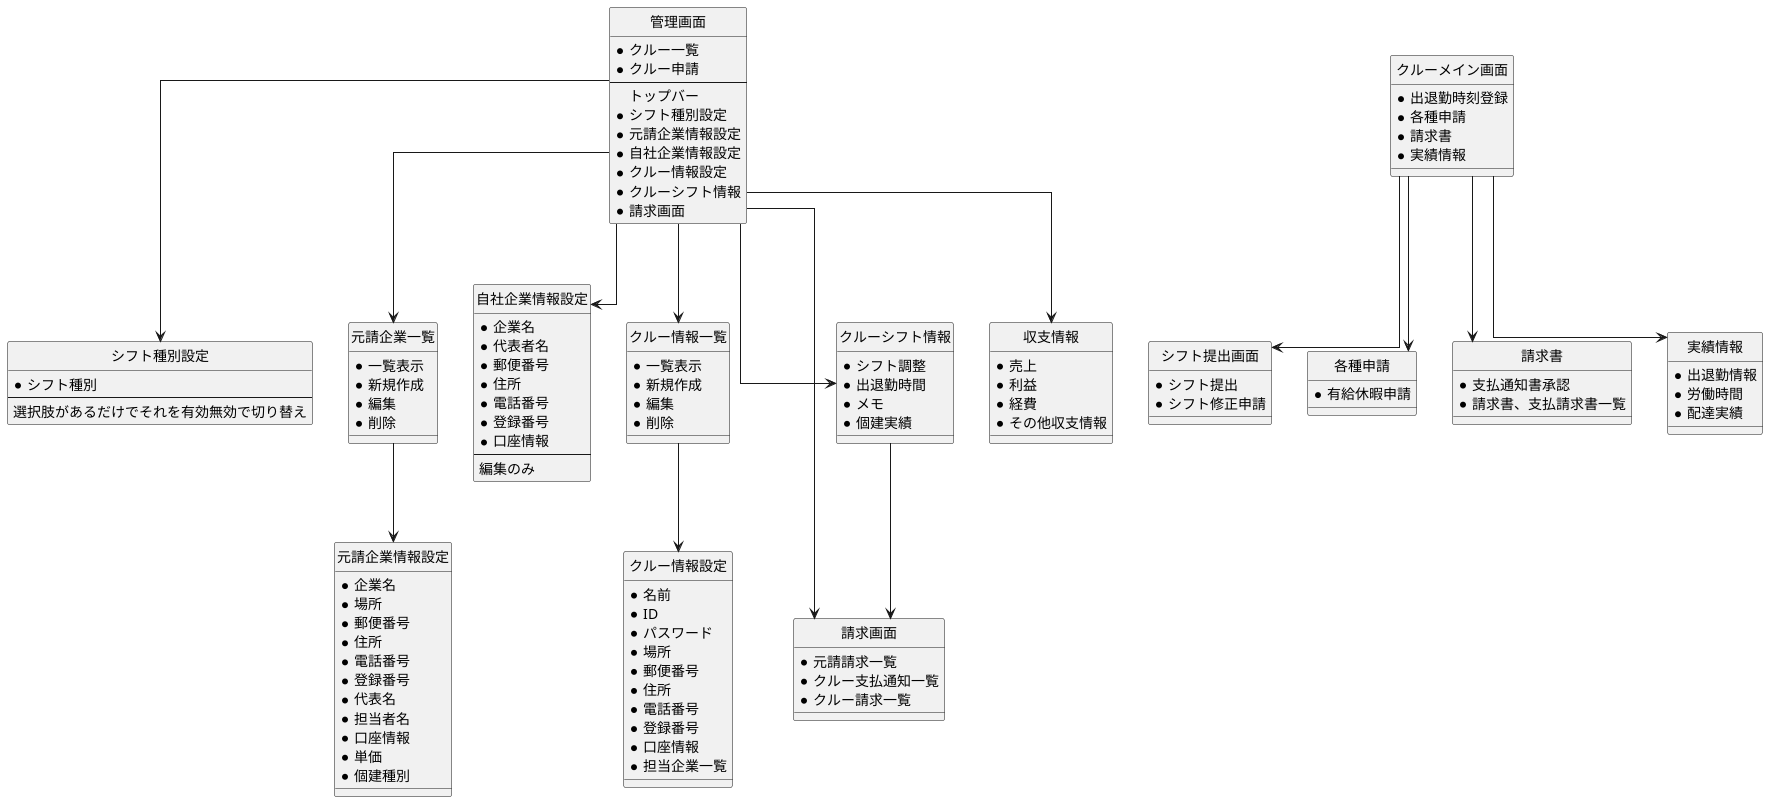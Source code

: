 @startuml 画面遷移
    hide circle
    skinparam linetype ortho

    entity "管理画面" as admin {
        * クルー一覧
        * クルー申請
        --
        トップバー
        * シフト種別設定
        * 元請企業情報設定
        * 自社企業情報設定
        * クルー情報設定
        * クルーシフト情報
        * 請求画面
    }

    entity "シフト種別設定" as attendance {
        * シフト種別
        --
        選択肢があるだけでそれを有効無効で切り替え
    }

    entity "元請企業一覧" as prime_init {
        * 一覧表示
        * 新規作成
        * 編集
        * 削除
    }

    entity "元請企業情報設定" as prime_conductor {
        * 企業名
        * 場所
        * 郵便番号
        * 住所
        * 電話番号
        * 登録番号
        * 代表名
        * 担当者名
        * 口座情報
        * 単価
        * 個建種別
    }

    entity "自社企業情報設定" as my_comp {
        * 企業名
        * 代表者名
        * 郵便番号
        * 住所
        * 電話番号
        * 登録番号
        * 口座情報
        --
        編集のみ
    }

    entity "クルー情報一覧" as crew_init {
        * 一覧表示
        * 新規作成
        * 編集
        * 削除
    }

    entity "クルー情報設定" as crew_info {
        * 名前
        * ID
        * パスワード
        * 場所
        * 郵便番号
        * 住所
        * 電話番号
        * 登録番号
        * 口座情報
        * 担当企業一覧
    }

    entity "請求画面" as payment {
        * 元請請求一覧
        * クルー支払通知一覧
        * クルー請求一覧
    }

    entity "クルーシフト情報" as shift {
        * シフト調整
        * 出退勤時間
        * メモ
        * 個建実績
    }

    entity "収支情報" as BOP {
        * 売上
        * 利益
        * 経費
        * その他収支情報
    }

    entity "クルーメイン画面" as crew {
        * 出退勤時刻登録
        * 各種申請
        * 請求書
        * 実績情報
    }

    entity "シフト提出画面" as submit {
        * シフト提出
        * シフト修正申請
    }

    entity "各種申請" as application {
        * 有給休暇申請
    }

    entity "請求書" as invoice {
        * 支払通知書承認
        * 請求書、支払請求書一覧
    }

    entity "実績情報" as achievements {
        * 出退勤情報
        * 労働時間
        * 配達実績
    }

    admin --> payment
    admin --> shift
    admin --> BOP
    admin --> attendance
    admin --> prime_init
    admin --> my_comp
    admin --> crew_init
    prime_init --> prime_conductor
    crew_init --> crew_info
    shift --> payment
    crew --> submit
    crew --> application
    crew --> invoice
    crew --> achievements
@enduml

